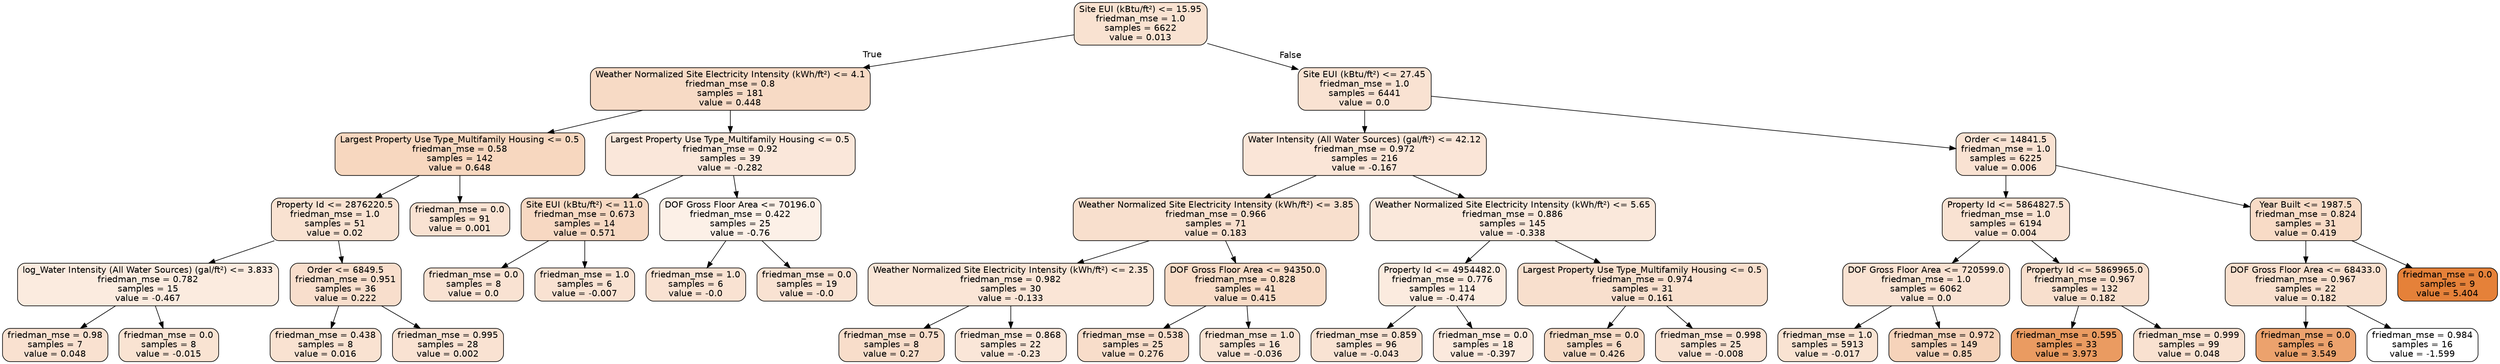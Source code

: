 digraph Tree {
node [shape=box, style="filled, rounded", color="black", fontname=helvetica] ;
edge [fontname=helvetica] ;
0 [label="Site EUI (kBtu/ft²) <= 15.95\nfriedman_mse = 1.0\nsamples = 6622\nvalue = 0.013", fillcolor="#f9e2d1"] ;
1 [label="Weather Normalized Site Electricity Intensity (kWh/ft²) <= 4.1\nfriedman_mse = 0.8\nsamples = 181\nvalue = 0.448", fillcolor="#f7dac5"] ;
0 -> 1 [labeldistance=2.5, labelangle=45, headlabel="True"] ;
2 [label="Largest Property Use Type_Multifamily Housing <= 0.5\nfriedman_mse = 0.58\nsamples = 142\nvalue = 0.648", fillcolor="#f7d7bf"] ;
1 -> 2 ;
3 [label="Property Id <= 2876220.5\nfriedman_mse = 1.0\nsamples = 51\nvalue = 0.02", fillcolor="#f9e2d1"] ;
2 -> 3 ;
4 [label="log_Water Intensity (All Water Sources) (gal/ft²) <= 3.833\nfriedman_mse = 0.782\nsamples = 15\nvalue = -0.467", fillcolor="#fbebdf"] ;
3 -> 4 ;
5 [label="friedman_mse = 0.98\nsamples = 7\nvalue = 0.048", fillcolor="#f9e1d0"] ;
4 -> 5 ;
6 [label="friedman_mse = 0.0\nsamples = 8\nvalue = -0.015", fillcolor="#f9e3d2"] ;
4 -> 6 ;
7 [label="Order <= 6849.5\nfriedman_mse = 0.951\nsamples = 36\nvalue = 0.222", fillcolor="#f8decc"] ;
3 -> 7 ;
8 [label="friedman_mse = 0.438\nsamples = 8\nvalue = 0.016", fillcolor="#f9e2d1"] ;
7 -> 8 ;
9 [label="friedman_mse = 0.995\nsamples = 28\nvalue = 0.002", fillcolor="#f9e2d2"] ;
7 -> 9 ;
10 [label="friedman_mse = 0.0\nsamples = 91\nvalue = 0.001", fillcolor="#f9e2d2"] ;
2 -> 10 ;
11 [label="Largest Property Use Type_Multifamily Housing <= 0.5\nfriedman_mse = 0.92\nsamples = 39\nvalue = -0.282", fillcolor="#fae7da"] ;
1 -> 11 ;
12 [label="Site EUI (kBtu/ft²) <= 11.0\nfriedman_mse = 0.673\nsamples = 14\nvalue = 0.571", fillcolor="#f7d8c2"] ;
11 -> 12 ;
13 [label="friedman_mse = 0.0\nsamples = 8\nvalue = 0.0", fillcolor="#f9e2d2"] ;
12 -> 13 ;
14 [label="friedman_mse = 1.0\nsamples = 6\nvalue = -0.007", fillcolor="#f9e2d2"] ;
12 -> 14 ;
15 [label="DOF Gross Floor Area <= 70196.0\nfriedman_mse = 0.422\nsamples = 25\nvalue = -0.76", fillcolor="#fcf0e7"] ;
11 -> 15 ;
16 [label="friedman_mse = 1.0\nsamples = 6\nvalue = -0.0", fillcolor="#f9e2d2"] ;
15 -> 16 ;
17 [label="friedman_mse = 0.0\nsamples = 19\nvalue = -0.0", fillcolor="#f9e2d2"] ;
15 -> 17 ;
18 [label="Site EUI (kBtu/ft²) <= 27.45\nfriedman_mse = 1.0\nsamples = 6441\nvalue = 0.0", fillcolor="#f9e2d2"] ;
0 -> 18 [labeldistance=2.5, labelangle=-45, headlabel="False"] ;
19 [label="Water Intensity (All Water Sources) (gal/ft²) <= 42.12\nfriedman_mse = 0.972\nsamples = 216\nvalue = -0.167", fillcolor="#fae5d7"] ;
18 -> 19 ;
20 [label="Weather Normalized Site Electricity Intensity (kWh/ft²) <= 3.85\nfriedman_mse = 0.966\nsamples = 71\nvalue = 0.183", fillcolor="#f8dfcd"] ;
19 -> 20 ;
21 [label="Weather Normalized Site Electricity Intensity (kWh/ft²) <= 2.35\nfriedman_mse = 0.982\nsamples = 30\nvalue = -0.133", fillcolor="#fae5d6"] ;
20 -> 21 ;
22 [label="friedman_mse = 0.75\nsamples = 8\nvalue = 0.27", fillcolor="#f8ddca"] ;
21 -> 22 ;
23 [label="friedman_mse = 0.868\nsamples = 22\nvalue = -0.23", fillcolor="#fae6d8"] ;
21 -> 23 ;
24 [label="DOF Gross Floor Area <= 94350.0\nfriedman_mse = 0.828\nsamples = 41\nvalue = 0.415", fillcolor="#f8dbc6"] ;
20 -> 24 ;
25 [label="friedman_mse = 0.538\nsamples = 25\nvalue = 0.276", fillcolor="#f8ddca"] ;
24 -> 25 ;
26 [label="friedman_mse = 1.0\nsamples = 16\nvalue = -0.036", fillcolor="#f9e3d3"] ;
24 -> 26 ;
27 [label="Weather Normalized Site Electricity Intensity (kWh/ft²) <= 5.65\nfriedman_mse = 0.886\nsamples = 145\nvalue = -0.338", fillcolor="#fae8db"] ;
19 -> 27 ;
28 [label="Property Id <= 4954482.0\nfriedman_mse = 0.776\nsamples = 114\nvalue = -0.474", fillcolor="#fbebdf"] ;
27 -> 28 ;
29 [label="friedman_mse = 0.859\nsamples = 96\nvalue = -0.043", fillcolor="#f9e3d3"] ;
28 -> 29 ;
30 [label="friedman_mse = 0.0\nsamples = 18\nvalue = -0.397", fillcolor="#fbe9dd"] ;
28 -> 30 ;
31 [label="Largest Property Use Type_Multifamily Housing <= 0.5\nfriedman_mse = 0.974\nsamples = 31\nvalue = 0.161", fillcolor="#f8dfcd"] ;
27 -> 31 ;
32 [label="friedman_mse = 0.0\nsamples = 6\nvalue = 0.426", fillcolor="#f7dbc6"] ;
31 -> 32 ;
33 [label="friedman_mse = 0.998\nsamples = 25\nvalue = -0.008", fillcolor="#f9e2d2"] ;
31 -> 33 ;
34 [label="Order <= 14841.5\nfriedman_mse = 1.0\nsamples = 6225\nvalue = 0.006", fillcolor="#f9e2d2"] ;
18 -> 34 ;
35 [label="Property Id <= 5864827.5\nfriedman_mse = 1.0\nsamples = 6194\nvalue = 0.004", fillcolor="#f9e2d2"] ;
34 -> 35 ;
36 [label="DOF Gross Floor Area <= 720599.0\nfriedman_mse = 1.0\nsamples = 6062\nvalue = 0.0", fillcolor="#f9e2d2"] ;
35 -> 36 ;
37 [label="friedman_mse = 1.0\nsamples = 5913\nvalue = -0.017", fillcolor="#f9e3d2"] ;
36 -> 37 ;
38 [label="friedman_mse = 0.972\nsamples = 149\nvalue = 0.85", fillcolor="#f6d3ba"] ;
36 -> 38 ;
39 [label="Property Id <= 5869965.0\nfriedman_mse = 0.967\nsamples = 132\nvalue = 0.182", fillcolor="#f8dfcd"] ;
35 -> 39 ;
40 [label="friedman_mse = 0.595\nsamples = 33\nvalue = 3.973", fillcolor="#ea9b61"] ;
39 -> 40 ;
41 [label="friedman_mse = 0.999\nsamples = 99\nvalue = 0.048", fillcolor="#f9e1d0"] ;
39 -> 41 ;
42 [label="Year Built <= 1987.5\nfriedman_mse = 0.824\nsamples = 31\nvalue = 0.419", fillcolor="#f8dbc6"] ;
34 -> 42 ;
43 [label="DOF Gross Floor Area <= 68433.0\nfriedman_mse = 0.967\nsamples = 22\nvalue = 0.182", fillcolor="#f8dfcd"] ;
42 -> 43 ;
44 [label="friedman_mse = 0.0\nsamples = 6\nvalue = 3.549", fillcolor="#eca26d"] ;
43 -> 44 ;
45 [label="friedman_mse = 0.984\nsamples = 16\nvalue = -1.599", fillcolor="#ffffff"] ;
43 -> 45 ;
46 [label="friedman_mse = 0.0\nsamples = 9\nvalue = 5.404", fillcolor="#e58139"] ;
42 -> 46 ;
}